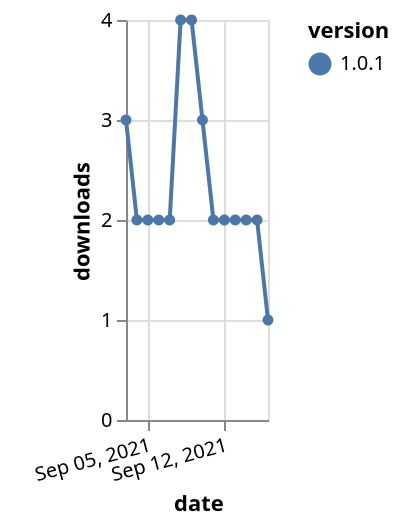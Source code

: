 {"$schema": "https://vega.github.io/schema/vega-lite/v5.json", "description": "A simple bar chart with embedded data.", "data": {"values": [{"date": "2021-09-03", "total": 490, "delta": 3, "version": "1.0.1"}, {"date": "2021-09-04", "total": 492, "delta": 2, "version": "1.0.1"}, {"date": "2021-09-05", "total": 494, "delta": 2, "version": "1.0.1"}, {"date": "2021-09-06", "total": 496, "delta": 2, "version": "1.0.1"}, {"date": "2021-09-07", "total": 498, "delta": 2, "version": "1.0.1"}, {"date": "2021-09-08", "total": 502, "delta": 4, "version": "1.0.1"}, {"date": "2021-09-09", "total": 506, "delta": 4, "version": "1.0.1"}, {"date": "2021-09-10", "total": 509, "delta": 3, "version": "1.0.1"}, {"date": "2021-09-11", "total": 511, "delta": 2, "version": "1.0.1"}, {"date": "2021-09-12", "total": 513, "delta": 2, "version": "1.0.1"}, {"date": "2021-09-13", "total": 515, "delta": 2, "version": "1.0.1"}, {"date": "2021-09-14", "total": 517, "delta": 2, "version": "1.0.1"}, {"date": "2021-09-15", "total": 519, "delta": 2, "version": "1.0.1"}, {"date": "2021-09-16", "total": 520, "delta": 1, "version": "1.0.1"}]}, "width": "container", "mark": {"type": "line", "point": {"filled": true}}, "encoding": {"x": {"field": "date", "type": "temporal", "timeUnit": "yearmonthdate", "title": "date", "axis": {"labelAngle": -15}}, "y": {"field": "delta", "type": "quantitative", "title": "downloads"}, "color": {"field": "version", "type": "nominal"}, "tooltip": {"field": "delta"}}}
